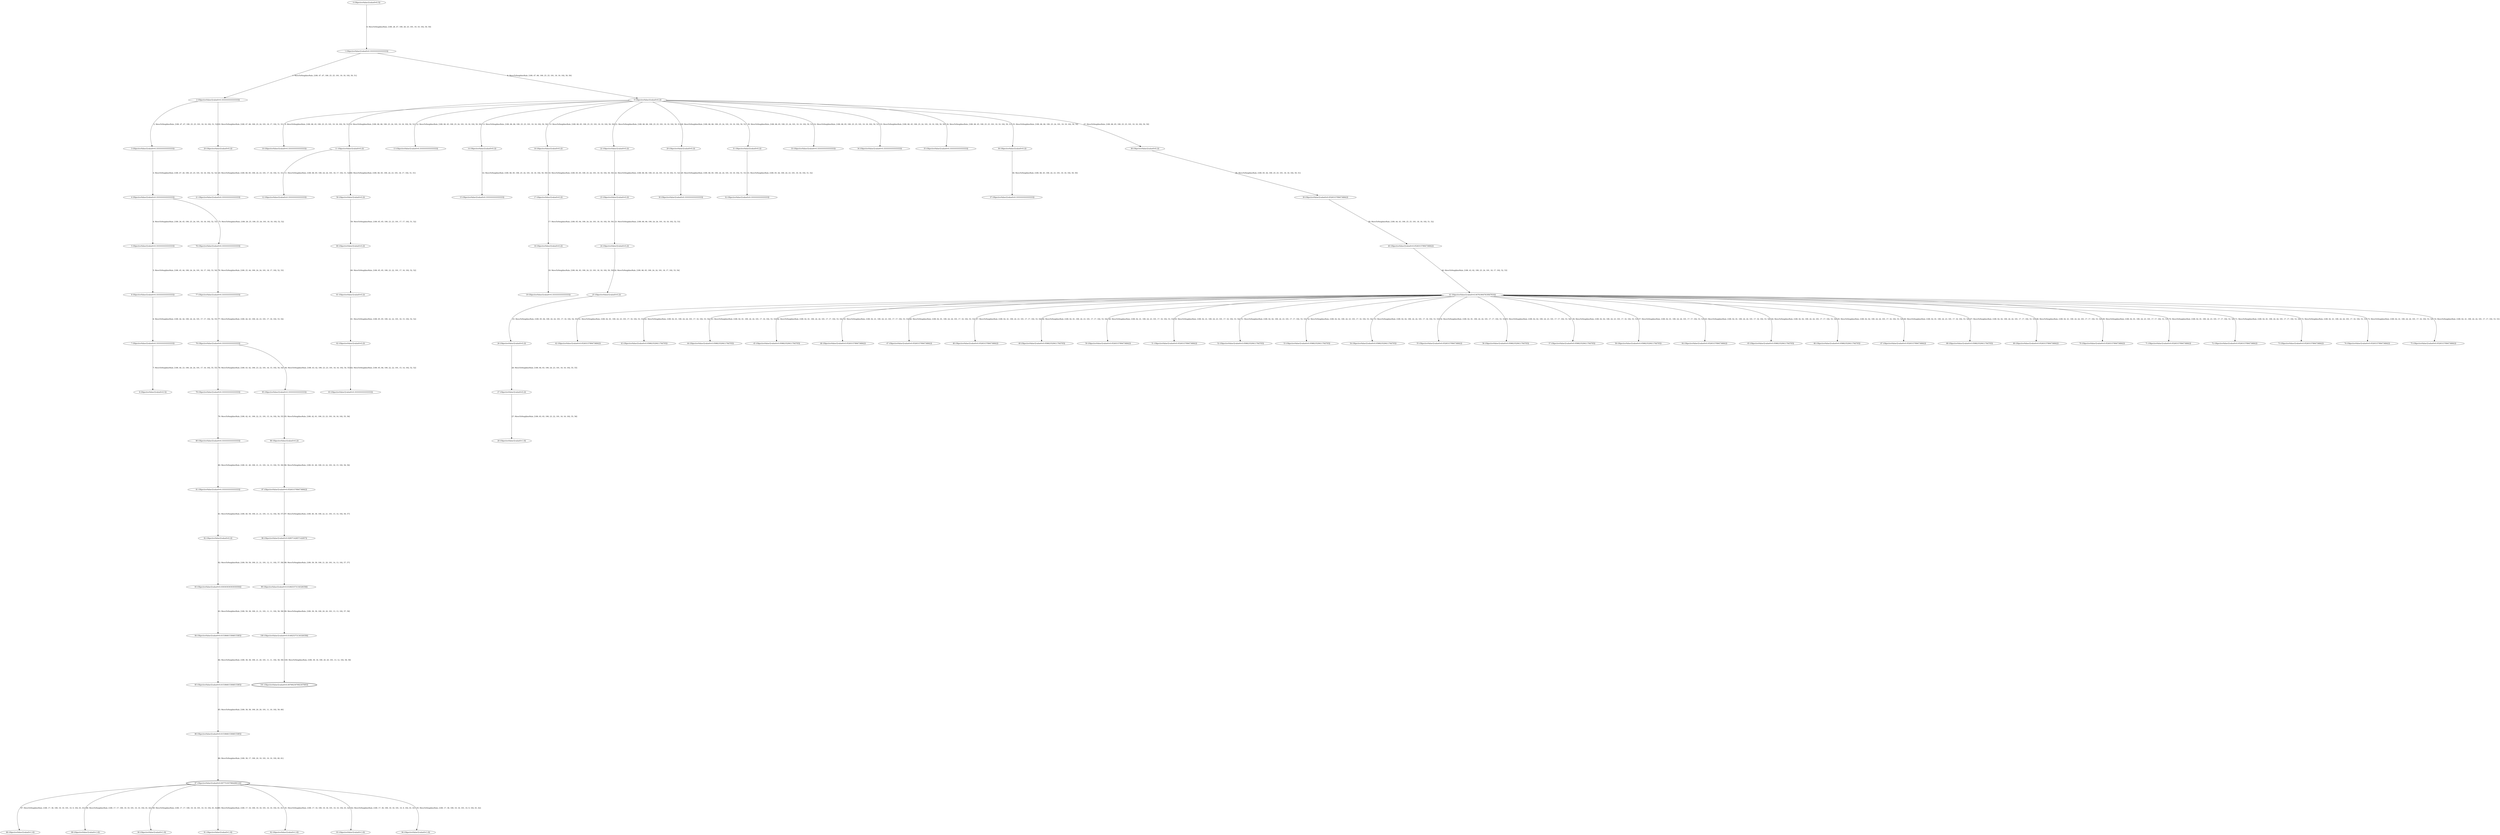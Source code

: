 digraph designSpace {
nodesep=0
ranksep=5
node[
	style=filled
	fillcolor=white
]
0 [label = "0 (ObjectiveValue1[value0=0.5])"
URL="./0.svg"]
1 [label = "1 (ObjectiveValue1[value0=0.3333333333333333])"
URL="./1.svg"]
0 -> 1 [label="0: MoveToNeighborRule, [189, 28, 47, 190, 26, 25, 191, 19, 19, 192, 50, 50]"]
2 [label = "2 (ObjectiveValue1[value0=0.3333333333333333])"
URL="./2.svg"]
1 -> 2 [label="1: MoveToNeighborRule, [189, 47, 47, 190, 25, 25, 191, 19, 18, 192, 50, 51]"]
3 [label = "3 (ObjectiveValue1[value0=0.3333333333333333])"
URL="./3.svg"]
2 -> 3 [label="2: MoveToNeighborRule, [189, 47, 47, 190, 25, 25, 191, 18, 18, 192, 51, 52]"]
4 [label = "4 (ObjectiveValue1[value0=0.3333333333333333])"
URL="./4.svg"]
3 -> 4 [label="3: MoveToNeighborRule, [189, 47, 26, 190, 25, 25, 191, 18, 18, 192, 52, 52]"]
5 [label = "5 (ObjectiveValue1[value0=0.3333333333333333])"
URL="./5.svg"]
4 -> 5 [label="4: MoveToNeighborRule, [189, 26, 45, 190, 25, 24, 191, 18, 18, 192, 52, 53]"]
6 [label = "6 (ObjectiveValue1[value0=0.3333333333333333])"
URL="./6.svg"]
5 -> 6 [label="5: MoveToNeighborRule, [189, 45, 44, 190, 24, 24, 191, 18, 17, 192, 53, 54]"]
7 [label = "7 (ObjectiveValue1[value0=0.3333333333333333])"
URL="./7.svg"]
6 -> 7 [label="6: MoveToNeighborRule, [189, 44, 44, 190, 24, 24, 191, 17, 17, 192, 54, 55]"]
8 [label = "8 (ObjectiveValue1[value0=0.5])"
URL="./8.svg"]
7 -> 8 [label="7: MoveToNeighborRule, [189, 44, 23, 190, 24, 24, 191, 17, 16, 192, 55, 55]"]
9 [label = "9 (ObjectiveValue1[value0=0.2])"
URL="./9.svg"]
1 -> 9 [label="8: MoveToNeighborRule, [189, 47, 66, 190, 25, 25, 191, 19, 19, 192, 50, 50]"]
10 [label = "10 (ObjectiveValue1[value0=0.3333333333333333])"
URL="./10.svg"]
9 -> 10 [label="9: MoveToNeighborRule, [189, 66, 45, 190, 25, 25, 191, 19, 18, 192, 50, 51]"]
11 [label = "11 (ObjectiveValue1[value0=0.2])"
URL="./11.svg"]
9 -> 11 [label="10: MoveToNeighborRule, [189, 66, 66, 190, 25, 24, 191, 19, 18, 192, 50, 51]"]
12 [label = "12 (ObjectiveValue1[value0=0.3333333333333333])"
URL="./12.svg"]
11 -> 12 [label="11: MoveToNeighborRule, [189, 66, 85, 190, 24, 24, 191, 18, 17, 192, 51, 52]"]
13 [label = "13 (ObjectiveValue1[value0=0.3333333333333333])"
URL="./13.svg"]
9 -> 13 [label="12: MoveToNeighborRule, [189, 66, 45, 190, 25, 24, 191, 19, 18, 192, 50, 50]"]
14 [label = "14 (ObjectiveValue1[value0=0.2])"
URL="./14.svg"]
9 -> 14 [label="13: MoveToNeighborRule, [189, 66, 66, 190, 25, 25, 191, 19, 18, 192, 50, 50]"]
15 [label = "15 (ObjectiveValue1[value0=0.3333333333333333])"
URL="./15.svg"]
14 -> 15 [label="14: MoveToNeighborRule, [189, 66, 85, 190, 25, 24, 191, 18, 18, 192, 50, 50]"]
16 [label = "16 (ObjectiveValue1[value0=0.2])"
URL="./16.svg"]
9 -> 16 [label="15: MoveToNeighborRule, [189, 66, 65, 190, 25, 25, 191, 19, 19, 192, 50, 50]"]
17 [label = "17 (ObjectiveValue1[value0=0.2])"
URL="./17.svg"]
16 -> 17 [label="16: MoveToNeighborRule, [189, 65, 65, 190, 25, 24, 191, 19, 18, 192, 50, 50]"]
18 [label = "18 (ObjectiveValue1[value0=0.2])"
URL="./18.svg"]
17 -> 18 [label="17: MoveToNeighborRule, [189, 65, 64, 190, 24, 24, 191, 18, 18, 192, 50, 50]"]
19 [label = "19 (ObjectiveValue1[value0=0.3333333333333333])"
URL="./19.svg"]
18 -> 19 [label="18: MoveToNeighborRule, [189, 64, 83, 190, 24, 23, 191, 18, 18, 192, 50, 50]"]
20 [label = "20 (ObjectiveValue1[value0=0.2])"
URL="./20.svg"]
2 -> 20 [label="19: MoveToNeighborRule, [189, 47, 66, 190, 25, 24, 191, 18, 17, 192, 51, 51]"]
21 [label = "21 (ObjectiveValue1[value0=0.3333333333333333])"
URL="./21.svg"]
20 -> 21 [label="20: MoveToNeighborRule, [189, 66, 85, 190, 24, 23, 191, 17, 16, 192, 51, 51]"]
22 [label = "22 (ObjectiveValue1[value0=0.2])"
URL="./22.svg"]
9 -> 22 [label="21: MoveToNeighborRule, [189, 66, 66, 190, 25, 25, 191, 19, 19, 192, 50, 51]"]
23 [label = "23 (ObjectiveValue1[value0=0.2])"
URL="./23.svg"]
22 -> 23 [label="22: MoveToNeighborRule, [189, 66, 66, 190, 25, 24, 191, 19, 18, 192, 51, 52]"]
24 [label = "24 (ObjectiveValue1[value0=0.2])"
URL="./24.svg"]
23 -> 24 [label="23: MoveToNeighborRule, [189, 66, 66, 190, 24, 24, 191, 18, 18, 192, 52, 53]"]
25 [label = "25 (ObjectiveValue1[value0=0.2])"
URL="./25.svg"]
24 -> 25 [label="24: MoveToNeighborRule, [189, 66, 65, 190, 24, 24, 191, 18, 17, 192, 53, 54]"]
26 [label = "26 (ObjectiveValue1[value0=0.2])"
URL="./26.svg"]
25 -> 26 [label="25: MoveToNeighborRule, [189, 65, 64, 190, 24, 24, 191, 17, 16, 192, 54, 55]"]
27 [label = "27 (ObjectiveValue1[value0=0.2])"
URL="./27.svg"]
26 -> 27 [label="26: MoveToNeighborRule, [189, 64, 63, 190, 24, 23, 191, 16, 16, 192, 55, 55]"]
28 [label = "28 (ObjectiveValue1[value0=1.0])"
URL="./28.svg"]
27 -> 28 [label="27: MoveToNeighborRule, [189, 63, 63, 190, 23, 22, 191, 16, 16, 192, 55, 56]"]
29 [label = "29 (ObjectiveValue1[value0=0.2])"
URL="./29.svg"]
9 -> 29 [label="28: MoveToNeighborRule, [189, 66, 66, 190, 25, 24, 191, 19, 19, 192, 50, 51]"]
30 [label = "30 (ObjectiveValue1[value0=0.3333333333333333])"
URL="./30.svg"]
29 -> 30 [label="29: MoveToNeighborRule, [189, 66, 85, 190, 24, 24, 191, 19, 19, 192, 51, 51]"]
31 [label = "31 (ObjectiveValue1[value0=0.2])"
URL="./31.svg"]
9 -> 31 [label="30: MoveToNeighborRule, [189, 66, 65, 190, 25, 24, 191, 19, 19, 192, 50, 51]"]
32 [label = "32 (ObjectiveValue1[value0=0.3333333333333333])"
URL="./32.svg"]
31 -> 32 [label="31: MoveToNeighborRule, [189, 65, 44, 190, 24, 23, 191, 19, 18, 192, 51, 52]"]
33 [label = "33 (ObjectiveValue1[value0=0.3333333333333333])"
URL="./33.svg"]
9 -> 33 [label="32: MoveToNeighborRule, [189, 66, 85, 190, 25, 25, 191, 19, 18, 192, 50, 51]"]
34 [label = "34 (ObjectiveValue1[value0=0.3333333333333333])"
URL="./34.svg"]
9 -> 34 [label="33: MoveToNeighborRule, [189, 66, 45, 190, 25, 24, 191, 19, 19, 192, 50, 50]"]
35 [label = "35 (ObjectiveValue1[value0=0.3333333333333333])"
URL="./35.svg"]
9 -> 35 [label="34: MoveToNeighborRule, [189, 66, 45, 190, 25, 25, 191, 19, 19, 192, 50, 51]"]
36 [label = "36 (ObjectiveValue1[value0=0.2])"
URL="./36.svg"]
9 -> 36 [label="35: MoveToNeighborRule, [189, 66, 66, 190, 25, 24, 191, 19, 19, 192, 50, 50]"]
37 [label = "37 (ObjectiveValue1[value0=0.3333333333333333])"
URL="./37.svg"]
36 -> 37 [label="36: MoveToNeighborRule, [189, 66, 45, 190, 24, 23, 191, 19, 18, 192, 50, 50]"]
38 [label = "38 (ObjectiveValue1[value0=0.2])"
URL="./38.svg"]
9 -> 38 [label="37: MoveToNeighborRule, [189, 66, 65, 190, 25, 25, 191, 19, 18, 192, 50, 50]"]
39 [label = "39 (ObjectiveValue1[value0=0.05263157894736842])"
URL="./39.svg"]
38 -> 39 [label="38: MoveToNeighborRule, [189, 65, 44, 190, 25, 25, 191, 18, 18, 192, 50, 51]"]
40 [label = "40 (ObjectiveValue1[value0=0.05263157894736842])"
URL="./40.svg"]
39 -> 40 [label="39: MoveToNeighborRule, [189, 44, 43, 190, 25, 25, 191, 18, 18, 192, 51, 52]"]
41 [label = "41 (ObjectiveValue1[value0=0.047619047619047616])"
URL="./41.svg"]
40 -> 41 [label="40: MoveToNeighborRule, [189, 43, 62, 190, 25, 24, 191, 18, 17, 192, 52, 53]"]
42 [label = "42 (ObjectiveValue1[value0=0.05263157894736842])"
URL="./42.svg"]
41 -> 42 [label="41: MoveToNeighborRule, [189, 62, 81, 190, 24, 23, 191, 17, 16, 192, 53, 53]"]
43 [label = "43 (ObjectiveValue1[value0=0.058823529411764705])"
URL="./43.svg"]
41 -> 43 [label="42: MoveToNeighborRule, [189, 62, 61, 190, 24, 24, 191, 17, 16, 192, 53, 54]"]
44 [label = "44 (ObjectiveValue1[value0=0.058823529411764705])"
URL="./44.svg"]
41 -> 44 [label="43: MoveToNeighborRule, [189, 62, 61, 190, 24, 24, 191, 17, 16, 192, 53, 53]"]
45 [label = "45 (ObjectiveValue1[value0=0.058823529411764705])"
URL="./45.svg"]
41 -> 45 [label="44: MoveToNeighborRule, [189, 62, 61, 190, 24, 24, 191, 17, 17, 192, 53, 54]"]
46 [label = "46 (ObjectiveValue1[value0=0.05263157894736842])"
URL="./46.svg"]
41 -> 46 [label="45: MoveToNeighborRule, [189, 62, 41, 190, 24, 23, 191, 17, 17, 192, 53, 53]"]
47 [label = "47 (ObjectiveValue1[value0=0.05263157894736842])"
URL="./47.svg"]
41 -> 47 [label="46: MoveToNeighborRule, [189, 62, 81, 190, 24, 24, 191, 17, 16, 192, 53, 53]"]
48 [label = "48 (ObjectiveValue1[value0=0.05263157894736842])"
URL="./48.svg"]
41 -> 48 [label="47: MoveToNeighborRule, [189, 62, 41, 190, 24, 23, 191, 17, 17, 192, 53, 54]"]
49 [label = "49 (ObjectiveValue1[value0=0.058823529411764705])"
URL="./49.svg"]
41 -> 49 [label="48: MoveToNeighborRule, [189, 62, 61, 190, 24, 23, 191, 17, 17, 192, 53, 54]"]
50 [label = "50 (ObjectiveValue1[value0=0.05263157894736842])"
URL="./50.svg"]
41 -> 50 [label="49: MoveToNeighborRule, [189, 62, 41, 190, 24, 23, 191, 17, 16, 192, 53, 53]"]
51 [label = "51 (ObjectiveValue1[value0=0.05263157894736842])"
URL="./51.svg"]
41 -> 51 [label="50: MoveToNeighborRule, [189, 62, 41, 190, 24, 23, 191, 17, 16, 192, 53, 54]"]
52 [label = "52 (ObjectiveValue1[value0=0.058823529411764705])"
URL="./52.svg"]
41 -> 52 [label="51: MoveToNeighborRule, [189, 62, 62, 190, 24, 23, 191, 17, 17, 192, 53, 53]"]
53 [label = "53 (ObjectiveValue1[value0=0.058823529411764705])"
URL="./53.svg"]
41 -> 53 [label="52: MoveToNeighborRule, [189, 62, 62, 190, 24, 23, 191, 17, 16, 192, 53, 54]"]
54 [label = "54 (ObjectiveValue1[value0=0.058823529411764705])"
URL="./54.svg"]
41 -> 54 [label="53: MoveToNeighborRule, [189, 62, 62, 190, 24, 24, 191, 17, 16, 192, 53, 53]"]
55 [label = "55 (ObjectiveValue1[value0=0.05263157894736842])"
URL="./55.svg"]
41 -> 55 [label="54: MoveToNeighborRule, [189, 62, 81, 190, 24, 24, 191, 17, 17, 192, 53, 53]"]
56 [label = "56 (ObjectiveValue1[value0=0.058823529411764705])"
URL="./56.svg"]
41 -> 56 [label="55: MoveToNeighborRule, [189, 62, 62, 190, 24, 23, 191, 17, 17, 192, 53, 54]"]
57 [label = "57 (ObjectiveValue1[value0=0.058823529411764705])"
URL="./57.svg"]
41 -> 57 [label="56: MoveToNeighborRule, [189, 62, 62, 190, 24, 23, 191, 17, 16, 192, 53, 53]"]
58 [label = "58 (ObjectiveValue1[value0=0.058823529411764705])"
URL="./58.svg"]
41 -> 58 [label="57: MoveToNeighborRule, [189, 62, 61, 190, 24, 24, 191, 17, 17, 192, 53, 53]"]
59 [label = "59 (ObjectiveValue1[value0=0.2])"
URL="./59.svg"]
11 -> 59 [label="58: MoveToNeighborRule, [189, 66, 65, 190, 24, 23, 191, 18, 17, 192, 51, 51]"]
60 [label = "60 (ObjectiveValue1[value0=0.2])"
URL="./60.svg"]
59 -> 60 [label="59: MoveToNeighborRule, [189, 65, 65, 190, 23, 23, 191, 17, 17, 192, 51, 52]"]
61 [label = "61 (ObjectiveValue1[value0=0.2])"
URL="./61.svg"]
60 -> 61 [label="60: MoveToNeighborRule, [189, 65, 65, 190, 23, 22, 191, 17, 16, 192, 52, 52]"]
62 [label = "62 (ObjectiveValue1[value0=0.2])"
URL="./62.svg"]
61 -> 62 [label="61: MoveToNeighborRule, [189, 65, 65, 190, 22, 22, 191, 16, 15, 192, 52, 52]"]
63 [label = "63 (ObjectiveValue1[value0=0.3333333333333333])"
URL="./63.svg"]
62 -> 63 [label="62: MoveToNeighborRule, [189, 65, 84, 190, 22, 22, 191, 15, 14, 192, 52, 52]"]
64 [label = "64 (ObjectiveValue1[value0=0.05263157894736842])"
URL="./64.svg"]
41 -> 64 [label="63: MoveToNeighborRule, [189, 62, 81, 190, 24, 24, 191, 17, 16, 192, 53, 54]"]
65 [label = "65 (ObjectiveValue1[value0=0.058823529411764705])"
URL="./65.svg"]
41 -> 65 [label="64: MoveToNeighborRule, [189, 62, 62, 190, 24, 24, 191, 17, 17, 192, 53, 54]"]
66 [label = "66 (ObjectiveValue1[value0=0.058823529411764705])"
URL="./66.svg"]
41 -> 66 [label="65: MoveToNeighborRule, [189, 62, 62, 190, 24, 24, 191, 17, 16, 192, 53, 54]"]
67 [label = "67 (ObjectiveValue1[value0=0.05263157894736842])"
URL="./67.svg"]
41 -> 67 [label="66: MoveToNeighborRule, [189, 62, 81, 190, 24, 23, 191, 17, 16, 192, 53, 54]"]
68 [label = "68 (ObjectiveValue1[value0=0.058823529411764705])"
URL="./68.svg"]
41 -> 68 [label="67: MoveToNeighborRule, [189, 62, 62, 190, 24, 24, 191, 17, 17, 192, 53, 53]"]
69 [label = "69 (ObjectiveValue1[value0=0.05263157894736842])"
URL="./69.svg"]
41 -> 69 [label="68: MoveToNeighborRule, [189, 62, 41, 190, 24, 24, 191, 17, 17, 192, 53, 54]"]
70 [label = "70 (ObjectiveValue1[value0=0.05263157894736842])"
URL="./70.svg"]
41 -> 70 [label="69: MoveToNeighborRule, [189, 62, 81, 190, 24, 23, 191, 17, 17, 192, 53, 53]"]
71 [label = "71 (ObjectiveValue1[value0=0.05263157894736842])"
URL="./71.svg"]
41 -> 71 [label="70: MoveToNeighborRule, [189, 62, 81, 190, 24, 23, 191, 17, 17, 192, 53, 54]"]
72 [label = "72 (ObjectiveValue1[value0=0.05263157894736842])"
URL="./72.svg"]
41 -> 72 [label="71: MoveToNeighborRule, [189, 62, 81, 190, 24, 24, 191, 17, 17, 192, 53, 54]"]
73 [label = "73 (ObjectiveValue1[value0=0.05263157894736842])"
URL="./73.svg"]
41 -> 73 [label="72: MoveToNeighborRule, [189, 62, 41, 190, 24, 24, 191, 17, 16, 192, 53, 53]"]
74 [label = "74 (ObjectiveValue1[value0=0.05263157894736842])"
URL="./74.svg"]
41 -> 74 [label="73: MoveToNeighborRule, [189, 62, 41, 190, 24, 24, 191, 17, 16, 192, 53, 54]"]
75 [label = "75 (ObjectiveValue1[value0=0.05263157894736842])"
URL="./75.svg"]
41 -> 75 [label="74: MoveToNeighborRule, [189, 62, 41, 190, 24, 24, 191, 17, 17, 192, 53, 53]"]
76 [label = "76 (ObjectiveValue1[value0=0.3333333333333333])"
URL="./76.svg"]
4 -> 76 [label="75: MoveToNeighborRule, [189, 26, 25, 190, 25, 24, 191, 18, 18, 192, 52, 52]"]
77 [label = "77 (ObjectiveValue1[value0=0.3333333333333333])"
URL="./77.svg"]
76 -> 77 [label="76: MoveToNeighborRule, [189, 25, 44, 190, 24, 24, 191, 18, 17, 192, 52, 53]"]
78 [label = "78 (ObjectiveValue1[value0=0.3333333333333333])"
URL="./78.svg"]
77 -> 78 [label="77: MoveToNeighborRule, [189, 44, 43, 190, 24, 23, 191, 17, 16, 192, 53, 54]"]
79 [label = "79 (ObjectiveValue1[value0=0.3333333333333333])"
URL="./79.svg"]
78 -> 79 [label="78: MoveToNeighborRule, [189, 43, 42, 190, 23, 22, 191, 16, 15, 192, 54, 54]"]
80 [label = "80 (ObjectiveValue1[value0=0.3333333333333333])"
URL="./80.svg"]
79 -> 80 [label="79: MoveToNeighborRule, [189, 42, 41, 190, 22, 21, 191, 15, 14, 192, 54, 55]"]
81 [label = "81 (ObjectiveValue1[value0=0.3333333333333333])"
URL="./81.svg"]
80 -> 81 [label="80: MoveToNeighborRule, [189, 41, 40, 190, 21, 21, 191, 14, 13, 192, 55, 56]"]
82 [label = "82 (ObjectiveValue1[value0=0.2])"
URL="./82.svg"]
81 -> 82 [label="81: MoveToNeighborRule, [189, 40, 59, 190, 21, 21, 191, 13, 12, 192, 56, 57]"]
83 [label = "83 (ObjectiveValue1[value0=0.030303030303030304])"
URL="./83.svg"]
82 -> 83 [label="82: MoveToNeighborRule, [189, 59, 59, 190, 21, 21, 191, 12, 11, 192, 57, 58]"]
84 [label = "84 (ObjectiveValue1[value0=0.015384615384615385])"
URL="./84.svg"]
83 -> 84 [label="83: MoveToNeighborRule, [189, 59, 38, 190, 21, 21, 191, 11, 11, 192, 58, 58]"]
85 [label = "85 (ObjectiveValue1[value0=0.015384615384615385])"
URL="./85.svg"]
84 -> 85 [label="84: MoveToNeighborRule, [189, 38, 38, 190, 21, 20, 191, 11, 11, 192, 58, 59]"]
86 [label = "86 (ObjectiveValue1[value0=0.015384615384615385])"
URL="./86.svg"]
85 -> 86 [label="85: MoveToNeighborRule, [189, 38, 38, 190, 20, 20, 191, 11, 10, 192, 59, 60]"]
87 [label = "87 (ObjectiveValue1[value0=0.007751937984496124])"
URL="./87.svg"]
87 [peripheries = 2]
86 -> 87 [label="86: MoveToNeighborRule, [189, 38, 17, 190, 20, 19, 191, 10, 10, 192, 60, 61]"]
88 [label = "88 (ObjectiveValue1[value0=1.0])"
URL="./88.svg"]
87 -> 88 [label="87: MoveToNeighborRule, [189, 17, 36, 190, 19, 19, 191, 10, 9, 192, 61, 61]"]
89 [label = "89 (ObjectiveValue1[value0=1.0])"
URL="./89.svg"]
87 -> 89 [label="88: MoveToNeighborRule, [189, 17, 17, 190, 19, 19, 191, 10, 10, 192, 61, 62]"]
90 [label = "90 (ObjectiveValue1[value0=1.0])"
URL="./90.svg"]
87 -> 90 [label="89: MoveToNeighborRule, [189, 17, 17, 190, 19, 18, 191, 10, 10, 192, 61, 62]"]
91 [label = "91 (ObjectiveValue1[value0=1.0])"
URL="./91.svg"]
87 -> 91 [label="90: MoveToNeighborRule, [189, 17, 16, 190, 19, 18, 191, 10, 10, 192, 61, 61]"]
92 [label = "92 (ObjectiveValue1[value0=1.0])"
URL="./92.svg"]
87 -> 92 [label="91: MoveToNeighborRule, [189, 17, 16, 190, 19, 18, 191, 10, 10, 192, 61, 62]"]
93 [label = "93 (ObjectiveValue1[value0=1.0])"
URL="./93.svg"]
87 -> 93 [label="92: MoveToNeighborRule, [189, 17, 36, 190, 19, 18, 191, 10, 9, 192, 61, 61]"]
94 [label = "94 (ObjectiveValue1[value0=1.0])"
URL="./94.svg"]
87 -> 94 [label="93: MoveToNeighborRule, [189, 17, 36, 190, 19, 18, 191, 10, 9, 192, 61, 62]"]
95 [label = "95 (ObjectiveValue1[value0=0.3333333333333333])"
URL="./95.svg"]
78 -> 95 [label="94: MoveToNeighborRule, [189, 43, 42, 190, 23, 23, 191, 16, 16, 192, 54, 55]"]
96 [label = "96 (ObjectiveValue1[value0=0.2])"
URL="./96.svg"]
95 -> 96 [label="95: MoveToNeighborRule, [189, 42, 61, 190, 23, 23, 191, 16, 16, 192, 55, 56]"]
97 [label = "97 (ObjectiveValue1[value0=0.05263157894736842])"
URL="./97.svg"]
96 -> 97 [label="96: MoveToNeighborRule, [189, 61, 40, 190, 23, 22, 191, 16, 15, 192, 56, 56]"]
98 [label = "98 (ObjectiveValue1[value0=0.02857142857142857])"
URL="./98.svg"]
97 -> 98 [label="97: MoveToNeighborRule, [189, 40, 39, 190, 22, 21, 191, 15, 14, 192, 56, 57]"]
99 [label = "99 (ObjectiveValue1[value0=0.014925373134328358])"
URL="./99.svg"]
98 -> 99 [label="98: MoveToNeighborRule, [189, 39, 39, 190, 21, 20, 191, 14, 13, 192, 57, 57]"]
100 [label = "100 (ObjectiveValue1[value0=0.014925373134328358])"
URL="./100.svg"]
99 -> 100 [label="99: MoveToNeighborRule, [189, 39, 39, 190, 20, 20, 191, 13, 13, 192, 57, 58]"]
101 [label = "101 (ObjectiveValue1[value0=0.007692307692307693])"
URL="./101.svg"]
101 [peripheries = 2]
100 -> 101 [label="100: MoveToNeighborRule, [189, 39, 18, 190, 20, 20, 191, 13, 12, 192, 58, 58]"]
}